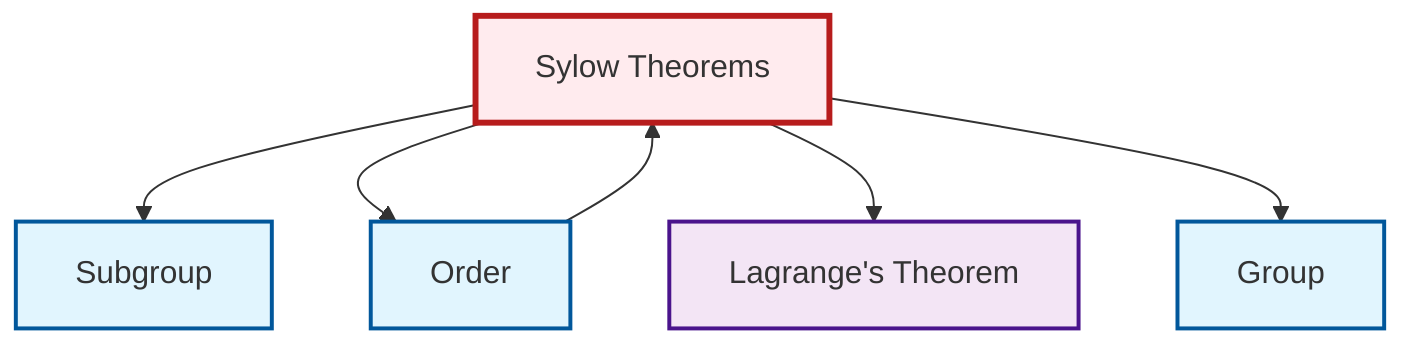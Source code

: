 graph TD
    classDef definition fill:#e1f5fe,stroke:#01579b,stroke-width:2px
    classDef theorem fill:#f3e5f5,stroke:#4a148c,stroke-width:2px
    classDef axiom fill:#fff3e0,stroke:#e65100,stroke-width:2px
    classDef example fill:#e8f5e9,stroke:#1b5e20,stroke-width:2px
    classDef current fill:#ffebee,stroke:#b71c1c,stroke-width:3px
    thm-sylow["Sylow Theorems"]:::theorem
    def-group["Group"]:::definition
    def-subgroup["Subgroup"]:::definition
    thm-lagrange["Lagrange's Theorem"]:::theorem
    def-order["Order"]:::definition
    thm-sylow --> def-subgroup
    thm-sylow --> def-order
    thm-sylow --> thm-lagrange
    def-order --> thm-sylow
    thm-sylow --> def-group
    class thm-sylow current